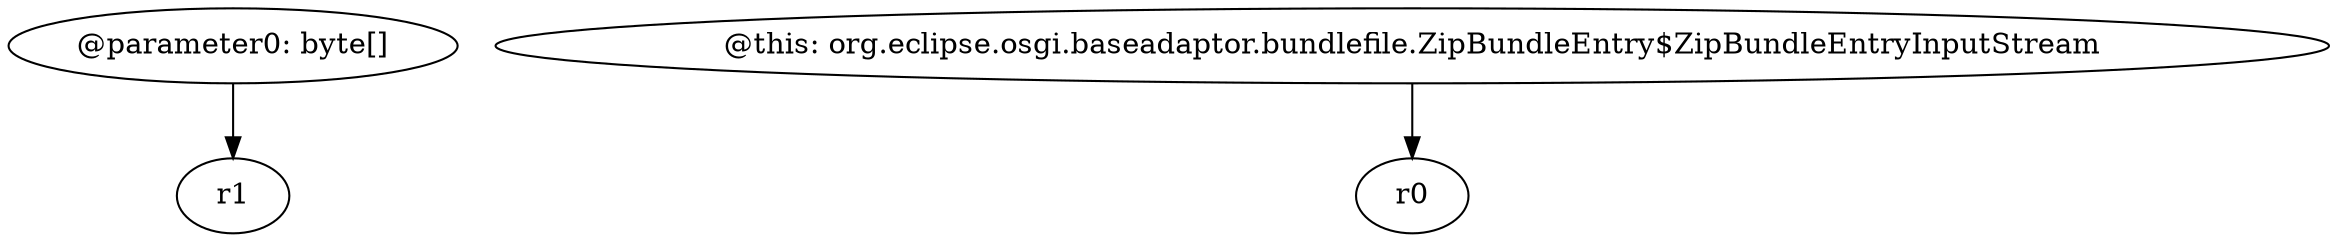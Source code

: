 digraph g {
0[label="@parameter0: byte[]"]
1[label="r1"]
0->1[label=""]
2[label="@this: org.eclipse.osgi.baseadaptor.bundlefile.ZipBundleEntry$ZipBundleEntryInputStream"]
3[label="r0"]
2->3[label=""]
}